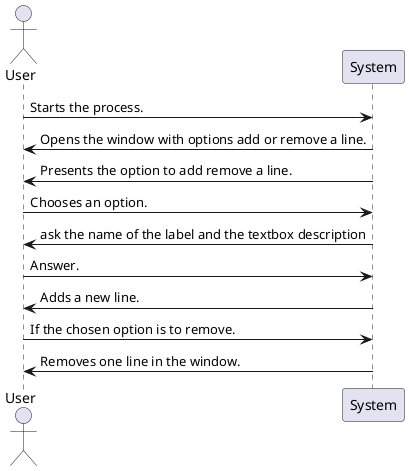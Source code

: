 @startuml doc-files/forms_editor_analysis.png

actor User

User->System: Starts the process.
System->User: Opens the window with options add or remove a line.
System->User: Presents the option to add remove a line.
User->System: Chooses an option.
System->User: ask the name of the label and the textbox description 
User->System: Answer.
System->User: Adds a new line.
User->System: If the chosen option is to remove.
System->User: Removes one line in the window.
@enduml